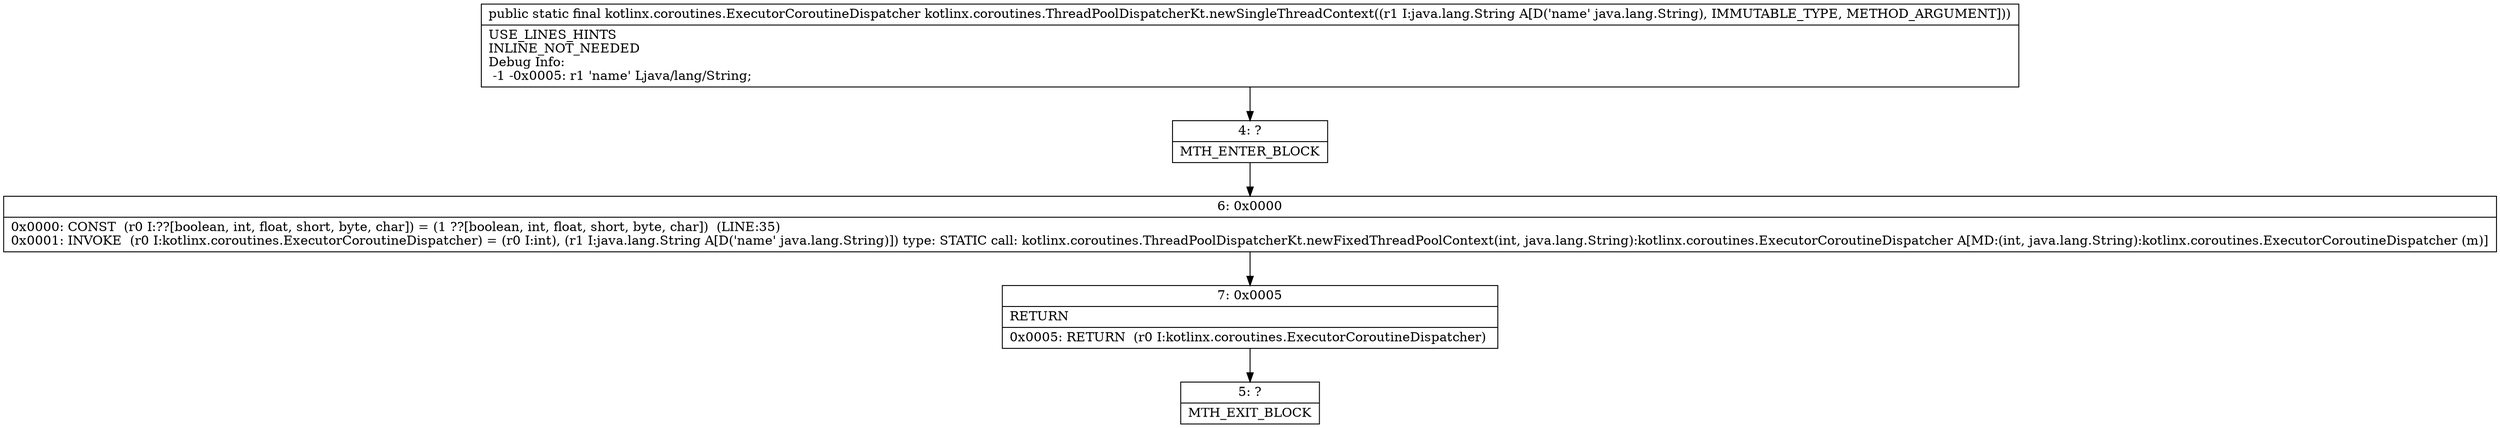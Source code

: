digraph "CFG forkotlinx.coroutines.ThreadPoolDispatcherKt.newSingleThreadContext(Ljava\/lang\/String;)Lkotlinx\/coroutines\/ExecutorCoroutineDispatcher;" {
Node_4 [shape=record,label="{4\:\ ?|MTH_ENTER_BLOCK\l}"];
Node_6 [shape=record,label="{6\:\ 0x0000|0x0000: CONST  (r0 I:??[boolean, int, float, short, byte, char]) = (1 ??[boolean, int, float, short, byte, char])  (LINE:35)\l0x0001: INVOKE  (r0 I:kotlinx.coroutines.ExecutorCoroutineDispatcher) = (r0 I:int), (r1 I:java.lang.String A[D('name' java.lang.String)]) type: STATIC call: kotlinx.coroutines.ThreadPoolDispatcherKt.newFixedThreadPoolContext(int, java.lang.String):kotlinx.coroutines.ExecutorCoroutineDispatcher A[MD:(int, java.lang.String):kotlinx.coroutines.ExecutorCoroutineDispatcher (m)]\l}"];
Node_7 [shape=record,label="{7\:\ 0x0005|RETURN\l|0x0005: RETURN  (r0 I:kotlinx.coroutines.ExecutorCoroutineDispatcher) \l}"];
Node_5 [shape=record,label="{5\:\ ?|MTH_EXIT_BLOCK\l}"];
MethodNode[shape=record,label="{public static final kotlinx.coroutines.ExecutorCoroutineDispatcher kotlinx.coroutines.ThreadPoolDispatcherKt.newSingleThreadContext((r1 I:java.lang.String A[D('name' java.lang.String), IMMUTABLE_TYPE, METHOD_ARGUMENT]))  | USE_LINES_HINTS\lINLINE_NOT_NEEDED\lDebug Info:\l  \-1 \-0x0005: r1 'name' Ljava\/lang\/String;\l}"];
MethodNode -> Node_4;Node_4 -> Node_6;
Node_6 -> Node_7;
Node_7 -> Node_5;
}

